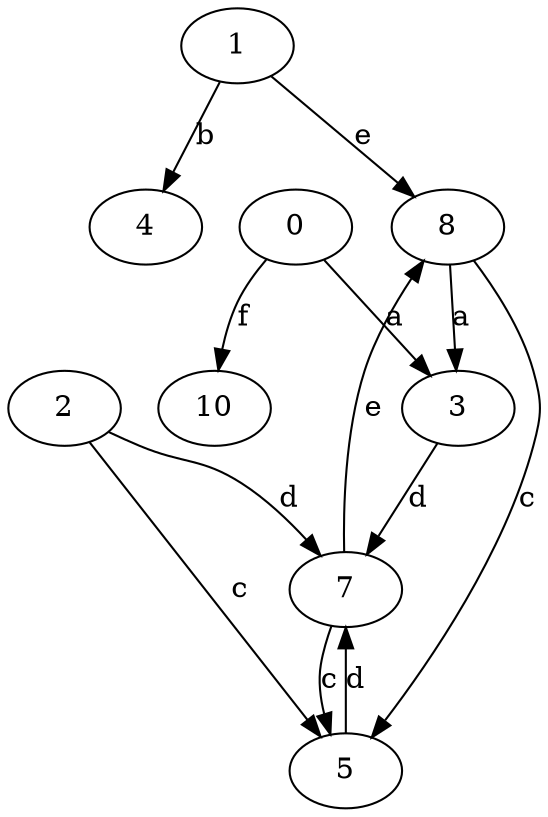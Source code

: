 strict digraph  {
1;
2;
3;
0;
4;
5;
7;
8;
10;
1 -> 4  [label=b];
1 -> 8  [label=e];
2 -> 5  [label=c];
2 -> 7  [label=d];
3 -> 7  [label=d];
0 -> 3  [label=a];
0 -> 10  [label=f];
5 -> 7  [label=d];
7 -> 5  [label=c];
7 -> 8  [label=e];
8 -> 3  [label=a];
8 -> 5  [label=c];
}
